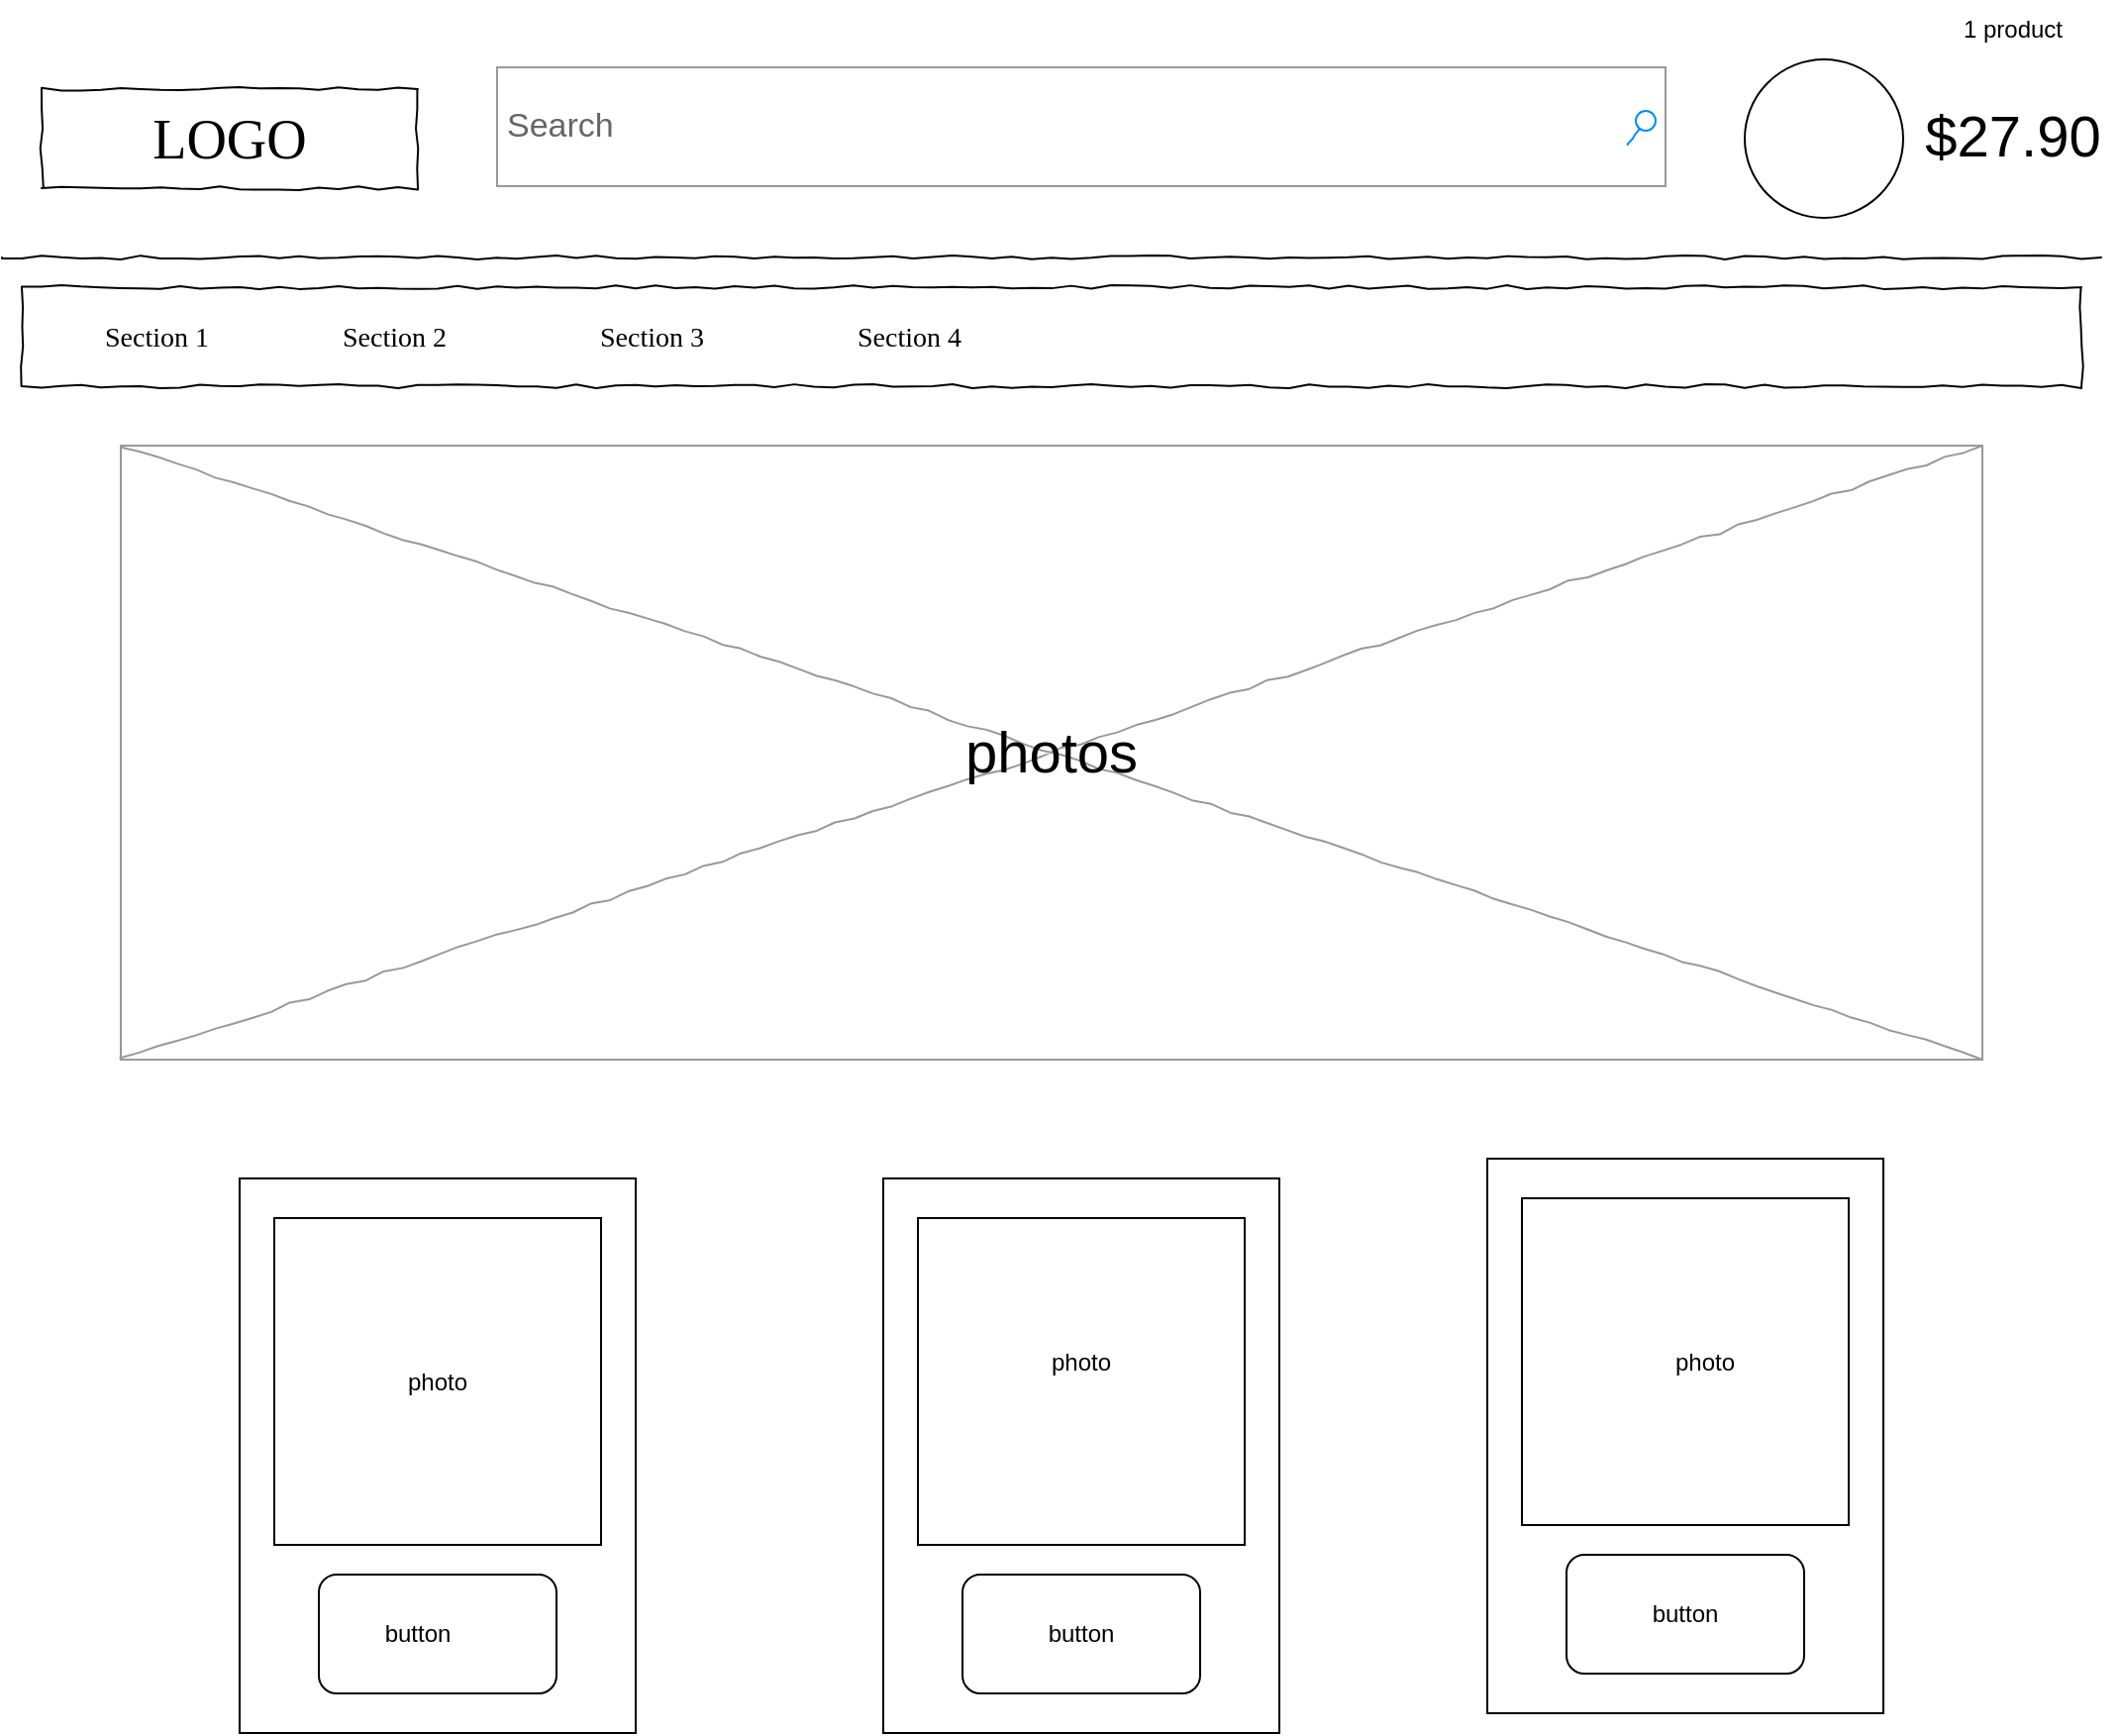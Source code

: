 <mxfile version="21.1.3" type="device">
  <diagram name="Page-1" id="03018318-947c-dd8e-b7a3-06fadd420f32">
    <mxGraphModel dx="1134" dy="666" grid="1" gridSize="10" guides="1" tooltips="1" connect="1" arrows="1" fold="1" page="1" pageScale="1" pageWidth="1100" pageHeight="850" background="none" math="0" shadow="0">
      <root>
        <mxCell id="0" />
        <mxCell id="1" parent="0" />
        <mxCell id="677b7b8949515195-2" value="LOGO" style="whiteSpace=wrap;html=1;rounded=0;shadow=0;labelBackgroundColor=none;strokeWidth=1;fontFamily=Verdana;fontSize=28;align=center;comic=1;" parent="1" vertex="1">
          <mxGeometry x="40" y="60" width="190" height="50" as="geometry" />
        </mxCell>
        <mxCell id="677b7b8949515195-3" value="Search" style="strokeWidth=1;shadow=0;dashed=0;align=center;html=1;shape=mxgraph.mockup.forms.searchBox;strokeColor=#999999;mainText=;strokeColor2=#008cff;fontColor=#666666;fontSize=17;align=left;spacingLeft=3;rounded=0;labelBackgroundColor=none;comic=1;" parent="1" vertex="1">
          <mxGeometry x="270" y="49" width="590" height="60" as="geometry" />
        </mxCell>
        <mxCell id="677b7b8949515195-9" value="" style="line;strokeWidth=1;html=1;rounded=0;shadow=0;labelBackgroundColor=none;fillColor=none;fontFamily=Verdana;fontSize=14;fontColor=#000000;align=center;comic=1;" parent="1" vertex="1">
          <mxGeometry x="20" y="140" width="1060" height="10" as="geometry" />
        </mxCell>
        <mxCell id="677b7b8949515195-10" value="" style="whiteSpace=wrap;html=1;rounded=0;shadow=0;labelBackgroundColor=none;strokeWidth=1;fillColor=none;fontFamily=Verdana;fontSize=12;align=center;comic=1;" parent="1" vertex="1">
          <mxGeometry x="30" y="160" width="1040" height="50" as="geometry" />
        </mxCell>
        <mxCell id="677b7b8949515195-11" value="Section 1" style="text;html=1;points=[];align=left;verticalAlign=top;spacingTop=-4;fontSize=14;fontFamily=Verdana" parent="1" vertex="1">
          <mxGeometry x="70" y="175" width="60" height="20" as="geometry" />
        </mxCell>
        <mxCell id="677b7b8949515195-12" value="Section 2" style="text;html=1;points=[];align=left;verticalAlign=top;spacingTop=-4;fontSize=14;fontFamily=Verdana" parent="1" vertex="1">
          <mxGeometry x="190" y="175" width="60" height="20" as="geometry" />
        </mxCell>
        <mxCell id="677b7b8949515195-13" value="Section 3" style="text;html=1;points=[];align=left;verticalAlign=top;spacingTop=-4;fontSize=14;fontFamily=Verdana" parent="1" vertex="1">
          <mxGeometry x="320" y="175" width="60" height="20" as="geometry" />
        </mxCell>
        <mxCell id="677b7b8949515195-14" value="Section 4" style="text;html=1;points=[];align=left;verticalAlign=top;spacingTop=-4;fontSize=14;fontFamily=Verdana" parent="1" vertex="1">
          <mxGeometry x="450" y="175" width="60" height="20" as="geometry" />
        </mxCell>
        <mxCell id="677b7b8949515195-16" value="" style="verticalLabelPosition=bottom;shadow=0;dashed=0;align=center;html=1;verticalAlign=top;strokeWidth=1;shape=mxgraph.mockup.graphics.simpleIcon;strokeColor=#999999;rounded=0;labelBackgroundColor=none;fontFamily=Verdana;fontSize=14;fontColor=#000000;comic=1;" parent="1" vertex="1">
          <mxGeometry x="80" y="240" width="940" height="310" as="geometry" />
        </mxCell>
        <mxCell id="ysu7Z5ppGbEXK7EoOFLw-2" value="" style="ellipse;whiteSpace=wrap;html=1;aspect=fixed;" vertex="1" parent="1">
          <mxGeometry x="900" y="45" width="80" height="80" as="geometry" />
        </mxCell>
        <mxCell id="ysu7Z5ppGbEXK7EoOFLw-3" value="1 product" style="text;html=1;align=center;verticalAlign=middle;resizable=0;points=[];autosize=1;strokeColor=none;fillColor=none;" vertex="1" parent="1">
          <mxGeometry x="1000" y="15" width="70" height="30" as="geometry" />
        </mxCell>
        <mxCell id="ysu7Z5ppGbEXK7EoOFLw-4" value="&lt;font style=&quot;font-size: 29px;&quot;&gt;$27.90&lt;/font&gt;" style="text;html=1;align=center;verticalAlign=middle;resizable=0;points=[];autosize=1;strokeColor=none;fillColor=none;" vertex="1" parent="1">
          <mxGeometry x="980" y="59" width="110" height="50" as="geometry" />
        </mxCell>
        <mxCell id="ysu7Z5ppGbEXK7EoOFLw-6" value="photos" style="text;html=1;strokeColor=none;fillColor=none;align=center;verticalAlign=middle;whiteSpace=wrap;rounded=0;fontSize=29;" vertex="1" parent="1">
          <mxGeometry x="520" y="380" width="60" height="30" as="geometry" />
        </mxCell>
        <mxCell id="ysu7Z5ppGbEXK7EoOFLw-8" value="" style="rounded=0;whiteSpace=wrap;html=1;" vertex="1" parent="1">
          <mxGeometry x="140" y="610" width="200" height="280" as="geometry" />
        </mxCell>
        <mxCell id="ysu7Z5ppGbEXK7EoOFLw-7" value="" style="whiteSpace=wrap;html=1;aspect=fixed;" vertex="1" parent="1">
          <mxGeometry x="157.5" y="630" width="165" height="165" as="geometry" />
        </mxCell>
        <mxCell id="ysu7Z5ppGbEXK7EoOFLw-10" value="" style="rounded=1;whiteSpace=wrap;html=1;" vertex="1" parent="1">
          <mxGeometry x="180" y="810" width="120" height="60" as="geometry" />
        </mxCell>
        <mxCell id="e7K5knUFJKrul63wU_GS-1" value="butt" style="rounded=0;whiteSpace=wrap;html=1;" vertex="1" parent="1">
          <mxGeometry x="465" y="610" width="200" height="280" as="geometry" />
        </mxCell>
        <mxCell id="e7K5knUFJKrul63wU_GS-2" value="" style="whiteSpace=wrap;html=1;aspect=fixed;" vertex="1" parent="1">
          <mxGeometry x="482.5" y="630" width="165" height="165" as="geometry" />
        </mxCell>
        <mxCell id="e7K5knUFJKrul63wU_GS-3" value="" style="rounded=1;whiteSpace=wrap;html=1;" vertex="1" parent="1">
          <mxGeometry x="505" y="810" width="120" height="60" as="geometry" />
        </mxCell>
        <mxCell id="e7K5knUFJKrul63wU_GS-4" value="" style="rounded=0;whiteSpace=wrap;html=1;" vertex="1" parent="1">
          <mxGeometry x="770" y="600" width="200" height="280" as="geometry" />
        </mxCell>
        <mxCell id="e7K5knUFJKrul63wU_GS-5" value="" style="whiteSpace=wrap;html=1;aspect=fixed;" vertex="1" parent="1">
          <mxGeometry x="787.5" y="620" width="165" height="165" as="geometry" />
        </mxCell>
        <mxCell id="e7K5knUFJKrul63wU_GS-6" value="" style="rounded=1;whiteSpace=wrap;html=1;" vertex="1" parent="1">
          <mxGeometry x="810" y="800" width="120" height="60" as="geometry" />
        </mxCell>
        <mxCell id="e7K5knUFJKrul63wU_GS-7" value="photo" style="text;html=1;strokeColor=none;fillColor=none;align=center;verticalAlign=middle;whiteSpace=wrap;rounded=0;" vertex="1" parent="1">
          <mxGeometry x="210" y="698" width="60" height="30" as="geometry" />
        </mxCell>
        <mxCell id="e7K5knUFJKrul63wU_GS-8" value="photo" style="text;html=1;strokeColor=none;fillColor=none;align=center;verticalAlign=middle;whiteSpace=wrap;rounded=0;" vertex="1" parent="1">
          <mxGeometry x="535" y="687.5" width="60" height="30" as="geometry" />
        </mxCell>
        <mxCell id="e7K5knUFJKrul63wU_GS-9" value="photo" style="text;html=1;strokeColor=none;fillColor=none;align=center;verticalAlign=middle;whiteSpace=wrap;rounded=0;" vertex="1" parent="1">
          <mxGeometry x="850" y="687.5" width="60" height="30" as="geometry" />
        </mxCell>
        <mxCell id="e7K5knUFJKrul63wU_GS-10" value="button" style="text;html=1;strokeColor=none;fillColor=none;align=center;verticalAlign=middle;whiteSpace=wrap;rounded=0;" vertex="1" parent="1">
          <mxGeometry x="200" y="825" width="60" height="30" as="geometry" />
        </mxCell>
        <mxCell id="e7K5knUFJKrul63wU_GS-11" value="button" style="text;html=1;strokeColor=none;fillColor=none;align=center;verticalAlign=middle;whiteSpace=wrap;rounded=0;" vertex="1" parent="1">
          <mxGeometry x="535" y="825" width="60" height="30" as="geometry" />
        </mxCell>
        <mxCell id="e7K5knUFJKrul63wU_GS-13" value="button" style="text;html=1;strokeColor=none;fillColor=none;align=center;verticalAlign=middle;whiteSpace=wrap;rounded=0;" vertex="1" parent="1">
          <mxGeometry x="840" y="815" width="60" height="30" as="geometry" />
        </mxCell>
      </root>
    </mxGraphModel>
  </diagram>
</mxfile>
